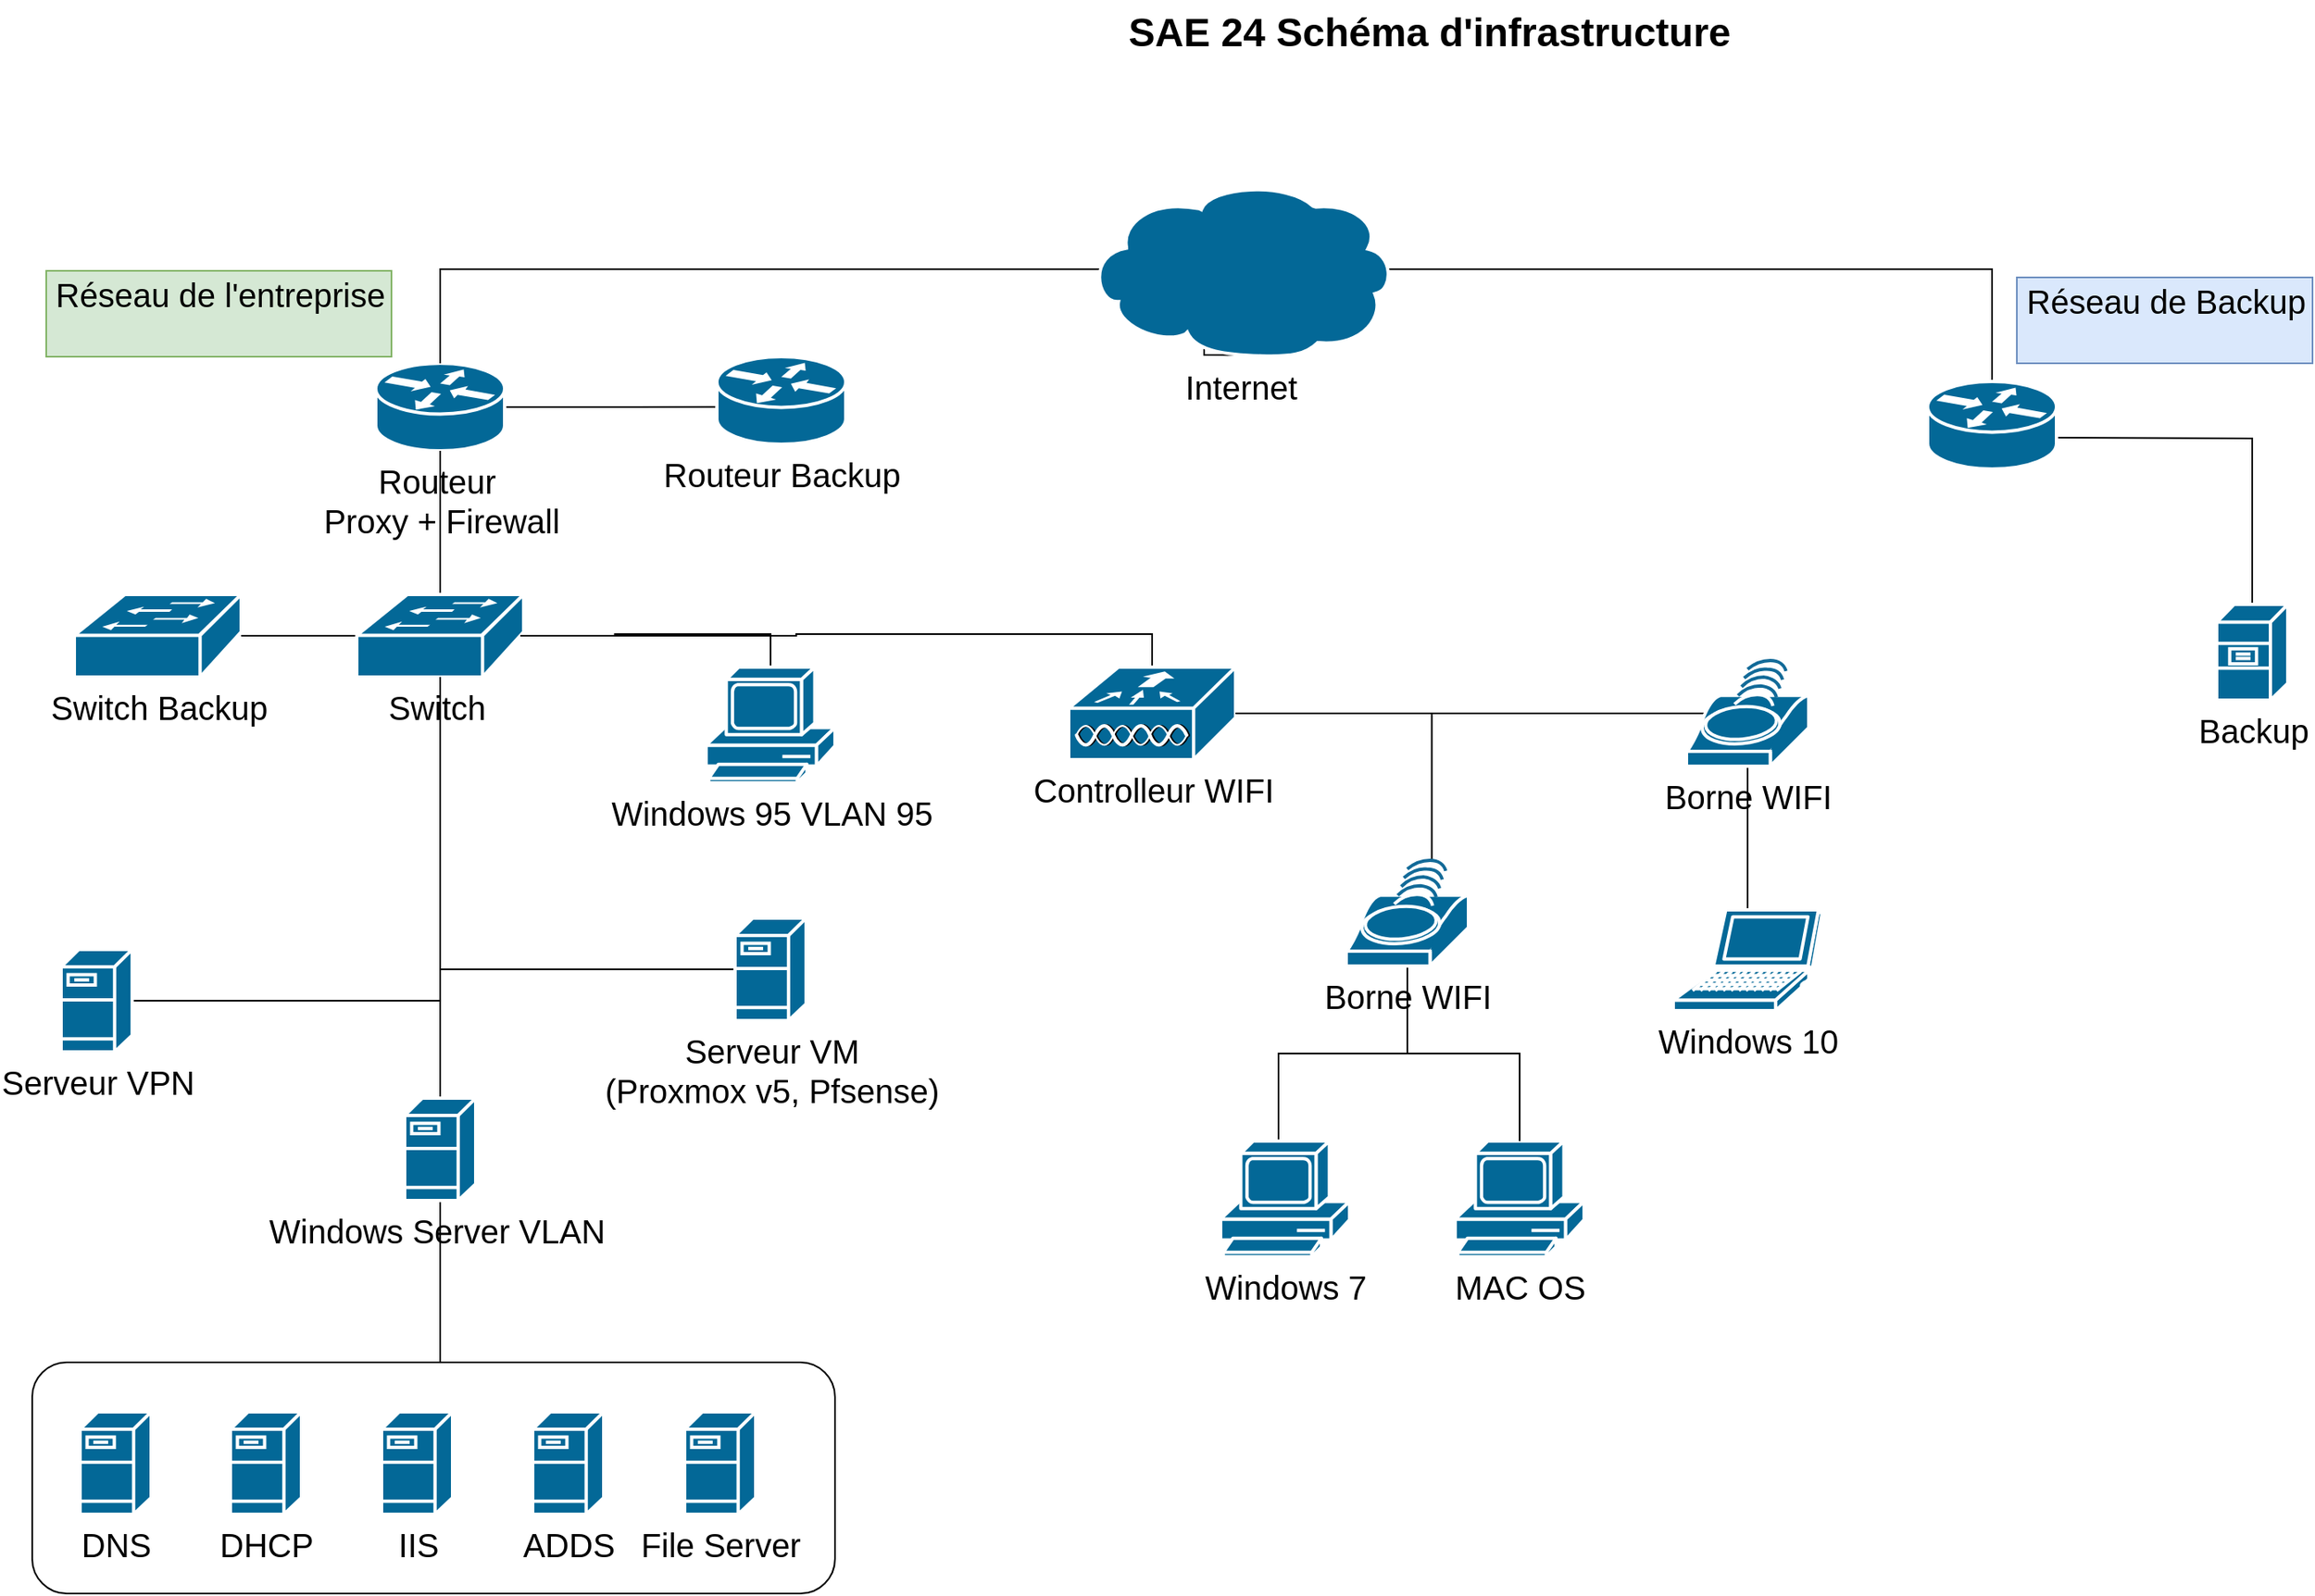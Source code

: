 <mxfile version="18.1.3" type="device"><diagram name="Page-1" id="e3a06f82-3646-2815-327d-82caf3d4e204"><mxGraphModel dx="2214" dy="1193" grid="0" gridSize="10" guides="1" tooltips="1" connect="1" arrows="1" fold="1" page="1" pageScale="1.5" pageWidth="1169" pageHeight="826" background="none" math="0" shadow="0"><root><mxCell id="0" style=";html=1;"/><mxCell id="1" style=";html=1;" parent="0"/><mxCell id="ZAtMzlJS8NG36M6smQbN-24" value="" style="rounded=1;whiteSpace=wrap;html=1;fontSize=20;fillColor=none;" parent="1" vertex="1"><mxGeometry x="84.5" y="855" width="486" height="140" as="geometry"/></mxCell><mxCell id="6a7d8f32e03d9370-62" value="SAE 24 Schéma d'infrastructure" style="text;strokeColor=none;fillColor=none;html=1;fontSize=24;fontStyle=1;verticalAlign=middle;align=center;" parent="1" vertex="1"><mxGeometry x="499" y="30" width="861" height="40" as="geometry"/></mxCell><mxCell id="ZAtMzlJS8NG36M6smQbN-58" style="edgeStyle=orthogonalEdgeStyle;rounded=0;orthogonalLoop=1;jettySize=auto;html=1;exitX=1;exitY=0.5;exitDx=0;exitDy=0;exitPerimeter=0;entryX=0.342;entryY=0.572;entryDx=0;entryDy=0;entryPerimeter=0;fontSize=20;endArrow=none;endFill=0;" parent="1" source="ZAtMzlJS8NG36M6smQbN-4" target="ZAtMzlJS8NG36M6smQbN-5" edge="1"><mxGeometry relative="1" as="geometry"/></mxCell><mxCell id="ZAtMzlJS8NG36M6smQbN-4" value="&lt;font style=&quot;font-size: 20px;&quot;&gt;Routeur&amp;nbsp;&lt;br&gt;Proxy + Firewall&lt;br&gt;&lt;/font&gt;" style="shape=mxgraph.cisco.routers.router;sketch=0;html=1;pointerEvents=1;dashed=0;fillColor=#036897;strokeColor=#ffffff;strokeWidth=2;verticalLabelPosition=bottom;verticalAlign=top;align=center;outlineConnect=0;" parent="1" vertex="1"><mxGeometry x="292.5" y="250" width="78" height="53" as="geometry"/></mxCell><mxCell id="ZAtMzlJS8NG36M6smQbN-5" value="&lt;font style=&quot;font-size: 20px;&quot;&gt;Routeur Backup&lt;/font&gt;" style="shape=mxgraph.cisco.routers.router;sketch=0;html=1;pointerEvents=1;dashed=0;fillColor=#036897;strokeColor=#ffffff;strokeWidth=2;verticalLabelPosition=bottom;verticalAlign=top;align=center;outlineConnect=0;" parent="1" vertex="1"><mxGeometry x="499" y="246" width="78" height="53" as="geometry"/></mxCell><mxCell id="ZAtMzlJS8NG36M6smQbN-35" style="edgeStyle=orthogonalEdgeStyle;rounded=0;orthogonalLoop=1;jettySize=auto;html=1;exitX=0;exitY=0.5;exitDx=0;exitDy=0;exitPerimeter=0;fontSize=20;endArrow=none;endFill=0;" parent="1" source="ZAtMzlJS8NG36M6smQbN-6" target="ZAtMzlJS8NG36M6smQbN-7" edge="1"><mxGeometry relative="1" as="geometry"/></mxCell><mxCell id="ZAtMzlJS8NG36M6smQbN-39" style="edgeStyle=orthogonalEdgeStyle;rounded=0;orthogonalLoop=1;jettySize=auto;html=1;exitX=0.5;exitY=0.98;exitDx=0;exitDy=0;exitPerimeter=0;entryX=0.5;entryY=0;entryDx=0;entryDy=0;entryPerimeter=0;fontSize=20;endArrow=none;endFill=0;" parent="1" source="ZAtMzlJS8NG36M6smQbN-6" target="ZAtMzlJS8NG36M6smQbN-16" edge="1"><mxGeometry relative="1" as="geometry"/></mxCell><mxCell id="ZAtMzlJS8NG36M6smQbN-42" style="edgeStyle=orthogonalEdgeStyle;rounded=0;orthogonalLoop=1;jettySize=auto;html=1;exitX=0.98;exitY=0.5;exitDx=0;exitDy=0;exitPerimeter=0;entryX=0.5;entryY=0;entryDx=0;entryDy=0;entryPerimeter=0;fontSize=20;endArrow=none;endFill=0;" parent="1" source="ZAtMzlJS8NG36M6smQbN-6" target="ZAtMzlJS8NG36M6smQbN-8" edge="1"><mxGeometry relative="1" as="geometry"/></mxCell><mxCell id="ZAtMzlJS8NG36M6smQbN-57" style="edgeStyle=orthogonalEdgeStyle;rounded=0;orthogonalLoop=1;jettySize=auto;html=1;exitX=0.5;exitY=0;exitDx=0;exitDy=0;exitPerimeter=0;fontSize=20;endArrow=none;endFill=0;" parent="1" source="ZAtMzlJS8NG36M6smQbN-6" target="ZAtMzlJS8NG36M6smQbN-4" edge="1"><mxGeometry relative="1" as="geometry"/></mxCell><mxCell id="rmCkEd7HDUaRzUZlvdsH-5" style="edgeStyle=orthogonalEdgeStyle;rounded=0;orthogonalLoop=1;jettySize=auto;html=1;exitX=0.5;exitY=0.98;exitDx=0;exitDy=0;exitPerimeter=0;entryX=1;entryY=0.5;entryDx=0;entryDy=0;entryPerimeter=0;endArrow=none;endFill=0;" edge="1" parent="1" source="ZAtMzlJS8NG36M6smQbN-6" target="rmCkEd7HDUaRzUZlvdsH-2"><mxGeometry relative="1" as="geometry"/></mxCell><mxCell id="ZAtMzlJS8NG36M6smQbN-6" value="&lt;font style=&quot;font-size: 20px;&quot;&gt;Switch&amp;nbsp;&lt;/font&gt;" style="shape=mxgraph.cisco.switches.workgroup_switch;sketch=0;html=1;pointerEvents=1;dashed=0;fillColor=#036897;strokeColor=#ffffff;strokeWidth=2;verticalLabelPosition=bottom;verticalAlign=top;align=center;outlineConnect=0;" parent="1" vertex="1"><mxGeometry x="281" y="390" width="101" height="50" as="geometry"/></mxCell><mxCell id="ZAtMzlJS8NG36M6smQbN-7" value="&lt;font style=&quot;font-size: 20px;&quot;&gt;Switch Backup&lt;/font&gt;" style="shape=mxgraph.cisco.switches.workgroup_switch;sketch=0;html=1;pointerEvents=1;dashed=0;fillColor=#036897;strokeColor=#ffffff;strokeWidth=2;verticalLabelPosition=bottom;verticalAlign=top;align=center;outlineConnect=0;" parent="1" vertex="1"><mxGeometry x="110" y="390" width="101" height="50" as="geometry"/></mxCell><mxCell id="ZAtMzlJS8NG36M6smQbN-8" value="&lt;font style=&quot;font-size: 20px;&quot;&gt;Controlleur WIFI&lt;/font&gt;" style="shape=mxgraph.cisco.wireless.wlan_controller;sketch=0;html=1;pointerEvents=1;dashed=0;fillColor=#036897;strokeColor=#ffffff;strokeWidth=2;verticalLabelPosition=bottom;verticalAlign=top;align=center;outlineConnect=0;" parent="1" vertex="1"><mxGeometry x="712" y="434" width="101" height="56" as="geometry"/></mxCell><mxCell id="ZAtMzlJS8NG36M6smQbN-9" value="File Server" style="shape=mxgraph.cisco.servers.fileserver;sketch=0;html=1;pointerEvents=1;dashed=0;fillColor=#036897;strokeColor=#ffffff;strokeWidth=2;verticalLabelPosition=bottom;verticalAlign=top;align=center;outlineConnect=0;fontSize=20;" parent="1" vertex="1"><mxGeometry x="479.5" y="885" width="43" height="62" as="geometry"/></mxCell><mxCell id="ZAtMzlJS8NG36M6smQbN-11" value="DHCP" style="shape=mxgraph.cisco.servers.fileserver;sketch=0;html=1;pointerEvents=1;dashed=0;fillColor=#036897;strokeColor=#ffffff;strokeWidth=2;verticalLabelPosition=bottom;verticalAlign=top;align=center;outlineConnect=0;fontSize=20;" parent="1" vertex="1"><mxGeometry x="204.5" y="885" width="43" height="62" as="geometry"/></mxCell><mxCell id="ZAtMzlJS8NG36M6smQbN-12" value="DNS" style="shape=mxgraph.cisco.servers.fileserver;sketch=0;html=1;pointerEvents=1;dashed=0;fillColor=#036897;strokeColor=#ffffff;strokeWidth=2;verticalLabelPosition=bottom;verticalAlign=top;align=center;outlineConnect=0;fontSize=20;" parent="1" vertex="1"><mxGeometry x="113.5" y="885" width="43" height="62" as="geometry"/></mxCell><mxCell id="ZAtMzlJS8NG36M6smQbN-13" value="&lt;div&gt;IIS&lt;/div&gt;" style="shape=mxgraph.cisco.servers.fileserver;sketch=0;html=1;pointerEvents=1;dashed=0;fillColor=#036897;strokeColor=#ffffff;strokeWidth=2;verticalLabelPosition=bottom;verticalAlign=top;align=center;outlineConnect=0;fontSize=20;" parent="1" vertex="1"><mxGeometry x="296" y="885" width="43" height="62" as="geometry"/></mxCell><mxCell id="ZAtMzlJS8NG36M6smQbN-14" value="ADDS" style="shape=mxgraph.cisco.servers.fileserver;sketch=0;html=1;pointerEvents=1;dashed=0;fillColor=#036897;strokeColor=#ffffff;strokeWidth=2;verticalLabelPosition=bottom;verticalAlign=top;align=center;outlineConnect=0;fontSize=20;" parent="1" vertex="1"><mxGeometry x="387.5" y="885" width="43" height="62" as="geometry"/></mxCell><mxCell id="ZAtMzlJS8NG36M6smQbN-55" style="edgeStyle=orthogonalEdgeStyle;rounded=0;orthogonalLoop=1;jettySize=auto;html=1;exitX=0.5;exitY=1;exitDx=0;exitDy=0;exitPerimeter=0;fontSize=20;endArrow=none;endFill=0;" parent="1" source="ZAtMzlJS8NG36M6smQbN-16" target="ZAtMzlJS8NG36M6smQbN-24" edge="1"><mxGeometry relative="1" as="geometry"><Array as="points"><mxPoint x="332" y="889"/><mxPoint x="332" y="889"/></Array></mxGeometry></mxCell><mxCell id="ZAtMzlJS8NG36M6smQbN-16" value="&lt;div&gt;Windows Server VLAN&amp;nbsp;&lt;/div&gt;" style="shape=mxgraph.cisco.servers.fileserver;sketch=0;html=1;pointerEvents=1;dashed=0;fillColor=#036897;strokeColor=#ffffff;strokeWidth=2;verticalLabelPosition=bottom;verticalAlign=top;align=center;outlineConnect=0;fontSize=20;" parent="1" vertex="1"><mxGeometry x="310" y="695" width="43" height="62" as="geometry"/></mxCell><mxCell id="ZAtMzlJS8NG36M6smQbN-48" style="edgeStyle=orthogonalEdgeStyle;rounded=0;orthogonalLoop=1;jettySize=auto;html=1;exitX=0.5;exitY=0;exitDx=0;exitDy=0;exitPerimeter=0;fontSize=20;endArrow=none;endFill=0;" parent="1" source="ZAtMzlJS8NG36M6smQbN-25" target="ZAtMzlJS8NG36M6smQbN-47" edge="1"><mxGeometry relative="1" as="geometry"/></mxCell><mxCell id="ZAtMzlJS8NG36M6smQbN-25" value="Windows 10" style="shape=mxgraph.cisco.computers_and_peripherals.laptop;sketch=0;html=1;pointerEvents=1;dashed=0;fillColor=#036897;strokeColor=#ffffff;strokeWidth=2;verticalLabelPosition=bottom;verticalAlign=top;align=center;outlineConnect=0;fontSize=20;" parent="1" vertex="1"><mxGeometry x="1078" y="581" width="90" height="61" as="geometry"/></mxCell><mxCell id="ZAtMzlJS8NG36M6smQbN-54" style="edgeStyle=orthogonalEdgeStyle;rounded=0;orthogonalLoop=1;jettySize=auto;html=1;exitX=0.5;exitY=0;exitDx=0;exitDy=0;exitPerimeter=0;entryX=0.98;entryY=0.5;entryDx=0;entryDy=0;entryPerimeter=0;fontSize=20;endArrow=none;endFill=0;" parent="1" source="ZAtMzlJS8NG36M6smQbN-26" target="ZAtMzlJS8NG36M6smQbN-6" edge="1"><mxGeometry relative="1" as="geometry"/></mxCell><mxCell id="ZAtMzlJS8NG36M6smQbN-26" value="Windows 95 VLAN 95" style="shape=mxgraph.cisco.computers_and_peripherals.pc;sketch=0;html=1;pointerEvents=1;dashed=0;fillColor=#036897;strokeColor=#ffffff;strokeWidth=2;verticalLabelPosition=bottom;verticalAlign=top;align=center;outlineConnect=0;fontSize=20;" parent="1" vertex="1"><mxGeometry x="492.5" y="434" width="78" height="70" as="geometry"/></mxCell><mxCell id="ZAtMzlJS8NG36M6smQbN-53" style="edgeStyle=orthogonalEdgeStyle;rounded=0;orthogonalLoop=1;jettySize=auto;html=1;exitX=0.5;exitY=0;exitDx=0;exitDy=0;exitPerimeter=0;entryX=0.15;entryY=0.5;entryDx=0;entryDy=0;entryPerimeter=0;fontSize=20;endArrow=none;endFill=0;" parent="1" target="ZAtMzlJS8NG36M6smQbN-50" edge="1"><mxGeometry relative="1" as="geometry"><mxPoint x="844" y="721" as="sourcePoint"/><Array as="points"><mxPoint x="839" y="721"/><mxPoint x="839" y="668"/><mxPoint x="917" y="668"/><mxPoint x="917" y="583"/></Array></mxGeometry></mxCell><mxCell id="ZAtMzlJS8NG36M6smQbN-27" value="Windows 7" style="shape=mxgraph.cisco.computers_and_peripherals.pc;sketch=0;html=1;pointerEvents=1;dashed=0;fillColor=#036897;strokeColor=#ffffff;strokeWidth=2;verticalLabelPosition=bottom;verticalAlign=top;align=center;outlineConnect=0;fontSize=20;" parent="1" vertex="1"><mxGeometry x="804" y="721" width="78" height="70" as="geometry"/></mxCell><mxCell id="ZAtMzlJS8NG36M6smQbN-28" value="MAC OS" style="shape=mxgraph.cisco.computers_and_peripherals.pc;sketch=0;html=1;pointerEvents=1;dashed=0;fillColor=#036897;strokeColor=#ffffff;strokeWidth=2;verticalLabelPosition=bottom;verticalAlign=top;align=center;outlineConnect=0;fontSize=20;" parent="1" vertex="1"><mxGeometry x="946" y="721" width="78" height="70" as="geometry"/></mxCell><mxCell id="ZAtMzlJS8NG36M6smQbN-62" style="edgeStyle=orthogonalEdgeStyle;rounded=0;orthogonalLoop=1;jettySize=auto;html=1;exitX=0.04;exitY=0.5;exitDx=0;exitDy=0;exitPerimeter=0;entryX=0.5;entryY=0;entryDx=0;entryDy=0;entryPerimeter=0;fontSize=20;endArrow=none;endFill=0;" parent="1" source="ZAtMzlJS8NG36M6smQbN-46" target="ZAtMzlJS8NG36M6smQbN-4" edge="1"><mxGeometry relative="1" as="geometry"/></mxCell><mxCell id="ZAtMzlJS8NG36M6smQbN-64" style="edgeStyle=orthogonalEdgeStyle;rounded=0;orthogonalLoop=1;jettySize=auto;html=1;exitX=0.5;exitY=0.99;exitDx=0;exitDy=0;exitPerimeter=0;fontSize=20;endArrow=none;endFill=0;entryX=0.5;entryY=0;entryDx=0;entryDy=0;entryPerimeter=0;" parent="1" source="ZAtMzlJS8NG36M6smQbN-46" edge="1" target="ZAtMzlJS8NG36M6smQbN-66"><mxGeometry relative="1" as="geometry"><mxPoint x="1504.418" y="322" as="targetPoint"/><Array as="points"><mxPoint x="794" y="245"/><mxPoint x="794" y="193"/><mxPoint x="1271" y="193"/></Array></mxGeometry></mxCell><mxCell id="ZAtMzlJS8NG36M6smQbN-46" value="Internet" style="shape=mxgraph.cisco.storage.cloud;sketch=0;html=1;pointerEvents=1;dashed=0;fillColor=#036897;strokeColor=#ffffff;strokeWidth=2;verticalLabelPosition=bottom;verticalAlign=top;align=center;outlineConnect=0;fontSize=20;" parent="1" vertex="1"><mxGeometry x="723" y="140" width="186" height="106" as="geometry"/></mxCell><mxCell id="ZAtMzlJS8NG36M6smQbN-49" style="edgeStyle=orthogonalEdgeStyle;rounded=0;orthogonalLoop=1;jettySize=auto;html=1;exitX=0.15;exitY=0.5;exitDx=0;exitDy=0;exitPerimeter=0;entryX=1;entryY=0.5;entryDx=0;entryDy=0;entryPerimeter=0;fontSize=20;endArrow=none;endFill=0;" parent="1" source="ZAtMzlJS8NG36M6smQbN-47" target="ZAtMzlJS8NG36M6smQbN-8" edge="1"><mxGeometry relative="1" as="geometry"><Array as="points"><mxPoint x="1093" y="462"/></Array></mxGeometry></mxCell><mxCell id="ZAtMzlJS8NG36M6smQbN-47" value="Borne WIFI" style="shape=mxgraph.cisco.wireless.wi-fi_tag;sketch=0;html=1;pointerEvents=1;dashed=0;fillColor=#036897;strokeColor=#ffffff;strokeWidth=2;verticalLabelPosition=bottom;verticalAlign=top;align=center;outlineConnect=0;fontSize=20;" parent="1" vertex="1"><mxGeometry x="1086" y="430" width="74" height="64" as="geometry"/></mxCell><mxCell id="ZAtMzlJS8NG36M6smQbN-51" style="edgeStyle=orthogonalEdgeStyle;rounded=0;orthogonalLoop=1;jettySize=auto;html=1;exitX=0.7;exitY=0;exitDx=0;exitDy=0;exitPerimeter=0;entryX=1;entryY=0.5;entryDx=0;entryDy=0;entryPerimeter=0;fontSize=20;endArrow=none;endFill=0;" parent="1" source="ZAtMzlJS8NG36M6smQbN-50" target="ZAtMzlJS8NG36M6smQbN-8" edge="1"><mxGeometry relative="1" as="geometry"/></mxCell><mxCell id="ZAtMzlJS8NG36M6smQbN-52" style="edgeStyle=orthogonalEdgeStyle;rounded=0;orthogonalLoop=1;jettySize=auto;html=1;exitX=0.5;exitY=1;exitDx=0;exitDy=0;exitPerimeter=0;entryX=0.5;entryY=0;entryDx=0;entryDy=0;entryPerimeter=0;fontSize=20;endArrow=none;endFill=0;" parent="1" source="ZAtMzlJS8NG36M6smQbN-50" target="ZAtMzlJS8NG36M6smQbN-28" edge="1"><mxGeometry relative="1" as="geometry"/></mxCell><mxCell id="ZAtMzlJS8NG36M6smQbN-50" value="Borne WIFI" style="shape=mxgraph.cisco.wireless.wi-fi_tag;sketch=0;html=1;pointerEvents=1;dashed=0;fillColor=#036897;strokeColor=#ffffff;strokeWidth=2;verticalLabelPosition=bottom;verticalAlign=top;align=center;outlineConnect=0;fontSize=20;" parent="1" vertex="1"><mxGeometry x="880" y="551" width="74" height="64" as="geometry"/></mxCell><mxCell id="ZAtMzlJS8NG36M6smQbN-68" style="edgeStyle=orthogonalEdgeStyle;rounded=0;orthogonalLoop=1;jettySize=auto;html=1;exitX=0.5;exitY=1;exitDx=0;exitDy=0;exitPerimeter=0;entryX=0.5;entryY=0;entryDx=0;entryDy=0;entryPerimeter=0;fontSize=20;endArrow=none;endFill=0;" parent="1" target="rmCkEd7HDUaRzUZlvdsH-16" edge="1"><mxGeometry relative="1" as="geometry"><mxPoint x="1294" y="295" as="sourcePoint"/><mxPoint x="1412" y="387" as="targetPoint"/></mxGeometry></mxCell><mxCell id="ZAtMzlJS8NG36M6smQbN-66" value="" style="shape=mxgraph.cisco.routers.router;sketch=0;html=1;pointerEvents=1;dashed=0;fillColor=#036897;strokeColor=#ffffff;strokeWidth=2;verticalLabelPosition=bottom;verticalAlign=top;align=center;outlineConnect=0;fontSize=20;" parent="1" vertex="1"><mxGeometry x="1232" y="261" width="78" height="53" as="geometry"/></mxCell><mxCell id="ZAtMzlJS8NG36M6smQbN-69" value="&lt;div&gt;Réseau de Backup&lt;/div&gt;&lt;div&gt;&lt;br&gt;&lt;/div&gt;" style="text;html=1;align=center;verticalAlign=middle;resizable=0;points=[];autosize=1;strokeColor=#6c8ebf;fillColor=#dae8fc;fontSize=20;gradientColor=none;" parent="1" vertex="1"><mxGeometry x="1286" y="198" width="179" height="52" as="geometry"/></mxCell><mxCell id="ZAtMzlJS8NG36M6smQbN-70" value="&lt;div&gt;Réseau de l'entreprise&lt;/div&gt;&lt;div&gt;&lt;br&gt;&lt;/div&gt;" style="text;html=1;align=center;verticalAlign=middle;resizable=0;points=[];autosize=1;strokeColor=#82b366;fillColor=#d5e8d4;fontSize=20;" parent="1" vertex="1"><mxGeometry x="93" y="194" width="209" height="52" as="geometry"/></mxCell><mxCell id="rmCkEd7HDUaRzUZlvdsH-2" value="&lt;font style=&quot;font-size: 20px;&quot;&gt;Serveur VPN&lt;/font&gt;" style="shape=mxgraph.cisco.servers.fileserver;sketch=0;html=1;pointerEvents=1;dashed=0;fillColor=#036897;strokeColor=#ffffff;strokeWidth=2;verticalLabelPosition=bottom;verticalAlign=top;align=center;outlineConnect=0;" vertex="1" parent="1"><mxGeometry x="102" y="605" width="43" height="62" as="geometry"/></mxCell><mxCell id="rmCkEd7HDUaRzUZlvdsH-13" style="edgeStyle=orthogonalEdgeStyle;rounded=0;orthogonalLoop=1;jettySize=auto;html=1;exitX=0;exitY=0.5;exitDx=0;exitDy=0;exitPerimeter=0;fontSize=20;endArrow=none;endFill=0;" edge="1" parent="1" source="rmCkEd7HDUaRzUZlvdsH-11" target="ZAtMzlJS8NG36M6smQbN-6"><mxGeometry relative="1" as="geometry"/></mxCell><mxCell id="rmCkEd7HDUaRzUZlvdsH-11" value="Serveur VM&lt;br&gt;(Proxmox v5, Pfsense)" style="shape=mxgraph.cisco.servers.fileserver;sketch=0;html=1;pointerEvents=1;dashed=0;fillColor=#036897;strokeColor=#ffffff;strokeWidth=2;verticalLabelPosition=bottom;verticalAlign=top;align=center;outlineConnect=0;fontSize=20;" vertex="1" parent="1"><mxGeometry x="510" y="586" width="43" height="62" as="geometry"/></mxCell><mxCell id="rmCkEd7HDUaRzUZlvdsH-16" value="Backup" style="shape=mxgraph.cisco.servers.file_server;sketch=0;html=1;pointerEvents=1;dashed=0;fillColor=#036897;strokeColor=#ffffff;strokeWidth=2;verticalLabelPosition=bottom;verticalAlign=top;align=center;outlineConnect=0;fontSize=20;" vertex="1" parent="1"><mxGeometry x="1407" y="396" width="43" height="58" as="geometry"/></mxCell></root></mxGraphModel></diagram></mxfile>